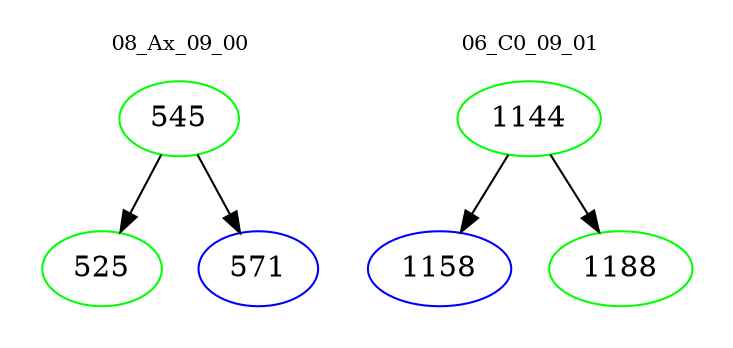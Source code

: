 digraph{
subgraph cluster_0 {
color = white
label = "08_Ax_09_00";
fontsize=10;
T0_545 [label="545", color="green"]
T0_545 -> T0_525 [color="black"]
T0_525 [label="525", color="green"]
T0_545 -> T0_571 [color="black"]
T0_571 [label="571", color="blue"]
}
subgraph cluster_1 {
color = white
label = "06_C0_09_01";
fontsize=10;
T1_1144 [label="1144", color="green"]
T1_1144 -> T1_1158 [color="black"]
T1_1158 [label="1158", color="blue"]
T1_1144 -> T1_1188 [color="black"]
T1_1188 [label="1188", color="green"]
}
}
